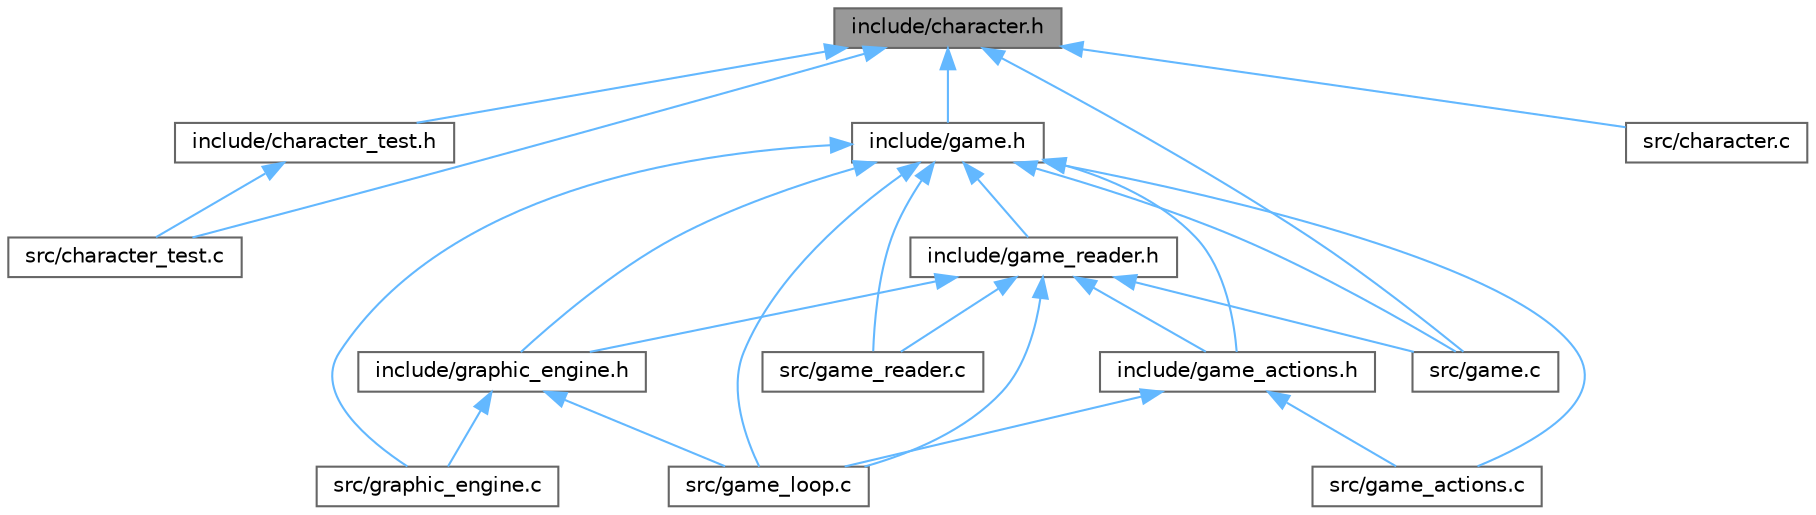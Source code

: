 digraph "include/character.h"
{
 // LATEX_PDF_SIZE
  bgcolor="transparent";
  edge [fontname=Helvetica,fontsize=10,labelfontname=Helvetica,labelfontsize=10];
  node [fontname=Helvetica,fontsize=10,shape=box,height=0.2,width=0.4];
  Node1 [id="Node000001",label="include/character.h",height=0.2,width=0.4,color="gray40", fillcolor="grey60", style="filled", fontcolor="black",tooltip="It implements the character module."];
  Node1 -> Node2 [id="edge24_Node000001_Node000002",dir="back",color="steelblue1",style="solid",tooltip=" "];
  Node2 [id="Node000002",label="include/character_test.h",height=0.2,width=0.4,color="grey40", fillcolor="white", style="filled",URL="$character__test_8h.html",tooltip="It tests space character."];
  Node2 -> Node3 [id="edge25_Node000002_Node000003",dir="back",color="steelblue1",style="solid",tooltip=" "];
  Node3 [id="Node000003",label="src/character_test.c",height=0.2,width=0.4,color="grey40", fillcolor="white", style="filled",URL="$character__test_8c.html",tooltip="It tests the character module."];
  Node1 -> Node4 [id="edge26_Node000001_Node000004",dir="back",color="steelblue1",style="solid",tooltip=" "];
  Node4 [id="Node000004",label="include/game.h",height=0.2,width=0.4,color="grey40", fillcolor="white", style="filled",URL="$game_8h.html",tooltip="It defines the game interface."];
  Node4 -> Node5 [id="edge27_Node000004_Node000005",dir="back",color="steelblue1",style="solid",tooltip=" "];
  Node5 [id="Node000005",label="include/game_actions.h",height=0.2,width=0.4,color="grey40", fillcolor="white", style="filled",URL="$game__actions_8h.html",tooltip="It defines the game update interface."];
  Node5 -> Node6 [id="edge28_Node000005_Node000006",dir="back",color="steelblue1",style="solid",tooltip=" "];
  Node6 [id="Node000006",label="src/game_actions.c",height=0.2,width=0.4,color="grey40", fillcolor="white", style="filled",URL="$game__actions_8c.html",tooltip="It implements the game update through user actions."];
  Node5 -> Node7 [id="edge29_Node000005_Node000007",dir="back",color="steelblue1",style="solid",tooltip=" "];
  Node7 [id="Node000007",label="src/game_loop.c",height=0.2,width=0.4,color="grey40", fillcolor="white", style="filled",URL="$game__loop_8c.html",tooltip="It defines the game loop."];
  Node4 -> Node8 [id="edge30_Node000004_Node000008",dir="back",color="steelblue1",style="solid",tooltip=" "];
  Node8 [id="Node000008",label="include/game_reader.h",height=0.2,width=0.4,color="grey40", fillcolor="white", style="filled",URL="$game__reader_8h.html",tooltip="It loads all the game data into the program."];
  Node8 -> Node5 [id="edge31_Node000008_Node000005",dir="back",color="steelblue1",style="solid",tooltip=" "];
  Node8 -> Node9 [id="edge32_Node000008_Node000009",dir="back",color="steelblue1",style="solid",tooltip=" "];
  Node9 [id="Node000009",label="include/graphic_engine.h",height=0.2,width=0.4,color="grey40", fillcolor="white", style="filled",URL="$graphic__engine_8h.html",tooltip="It defines the textual graphic engine interface."];
  Node9 -> Node7 [id="edge33_Node000009_Node000007",dir="back",color="steelblue1",style="solid",tooltip=" "];
  Node9 -> Node10 [id="edge34_Node000009_Node000010",dir="back",color="steelblue1",style="solid",tooltip=" "];
  Node10 [id="Node000010",label="src/graphic_engine.c",height=0.2,width=0.4,color="grey40", fillcolor="white", style="filled",URL="$graphic__engine_8c.html",tooltip="It implements a textual graphic engine."];
  Node8 -> Node11 [id="edge35_Node000008_Node000011",dir="back",color="steelblue1",style="solid",tooltip=" "];
  Node11 [id="Node000011",label="src/game.c",height=0.2,width=0.4,color="grey40", fillcolor="white", style="filled",URL="$game_8c.html",tooltip="It implements the game structure."];
  Node8 -> Node7 [id="edge36_Node000008_Node000007",dir="back",color="steelblue1",style="solid",tooltip=" "];
  Node8 -> Node12 [id="edge37_Node000008_Node000012",dir="back",color="steelblue1",style="solid",tooltip=" "];
  Node12 [id="Node000012",label="src/game_reader.c",height=0.2,width=0.4,color="grey40", fillcolor="white", style="filled",URL="$game__reader_8c.html",tooltip="It loads and makes all the actions related to space management."];
  Node4 -> Node9 [id="edge38_Node000004_Node000009",dir="back",color="steelblue1",style="solid",tooltip=" "];
  Node4 -> Node11 [id="edge39_Node000004_Node000011",dir="back",color="steelblue1",style="solid",tooltip=" "];
  Node4 -> Node6 [id="edge40_Node000004_Node000006",dir="back",color="steelblue1",style="solid",tooltip=" "];
  Node4 -> Node7 [id="edge41_Node000004_Node000007",dir="back",color="steelblue1",style="solid",tooltip=" "];
  Node4 -> Node12 [id="edge42_Node000004_Node000012",dir="back",color="steelblue1",style="solid",tooltip=" "];
  Node4 -> Node10 [id="edge43_Node000004_Node000010",dir="back",color="steelblue1",style="solid",tooltip=" "];
  Node1 -> Node13 [id="edge44_Node000001_Node000013",dir="back",color="steelblue1",style="solid",tooltip=" "];
  Node13 [id="Node000013",label="src/character.c",height=0.2,width=0.4,color="grey40", fillcolor="white", style="filled",URL="$character_8c.html",tooltip="It implements the character module."];
  Node1 -> Node3 [id="edge45_Node000001_Node000003",dir="back",color="steelblue1",style="solid",tooltip=" "];
  Node1 -> Node11 [id="edge46_Node000001_Node000011",dir="back",color="steelblue1",style="solid",tooltip=" "];
}
